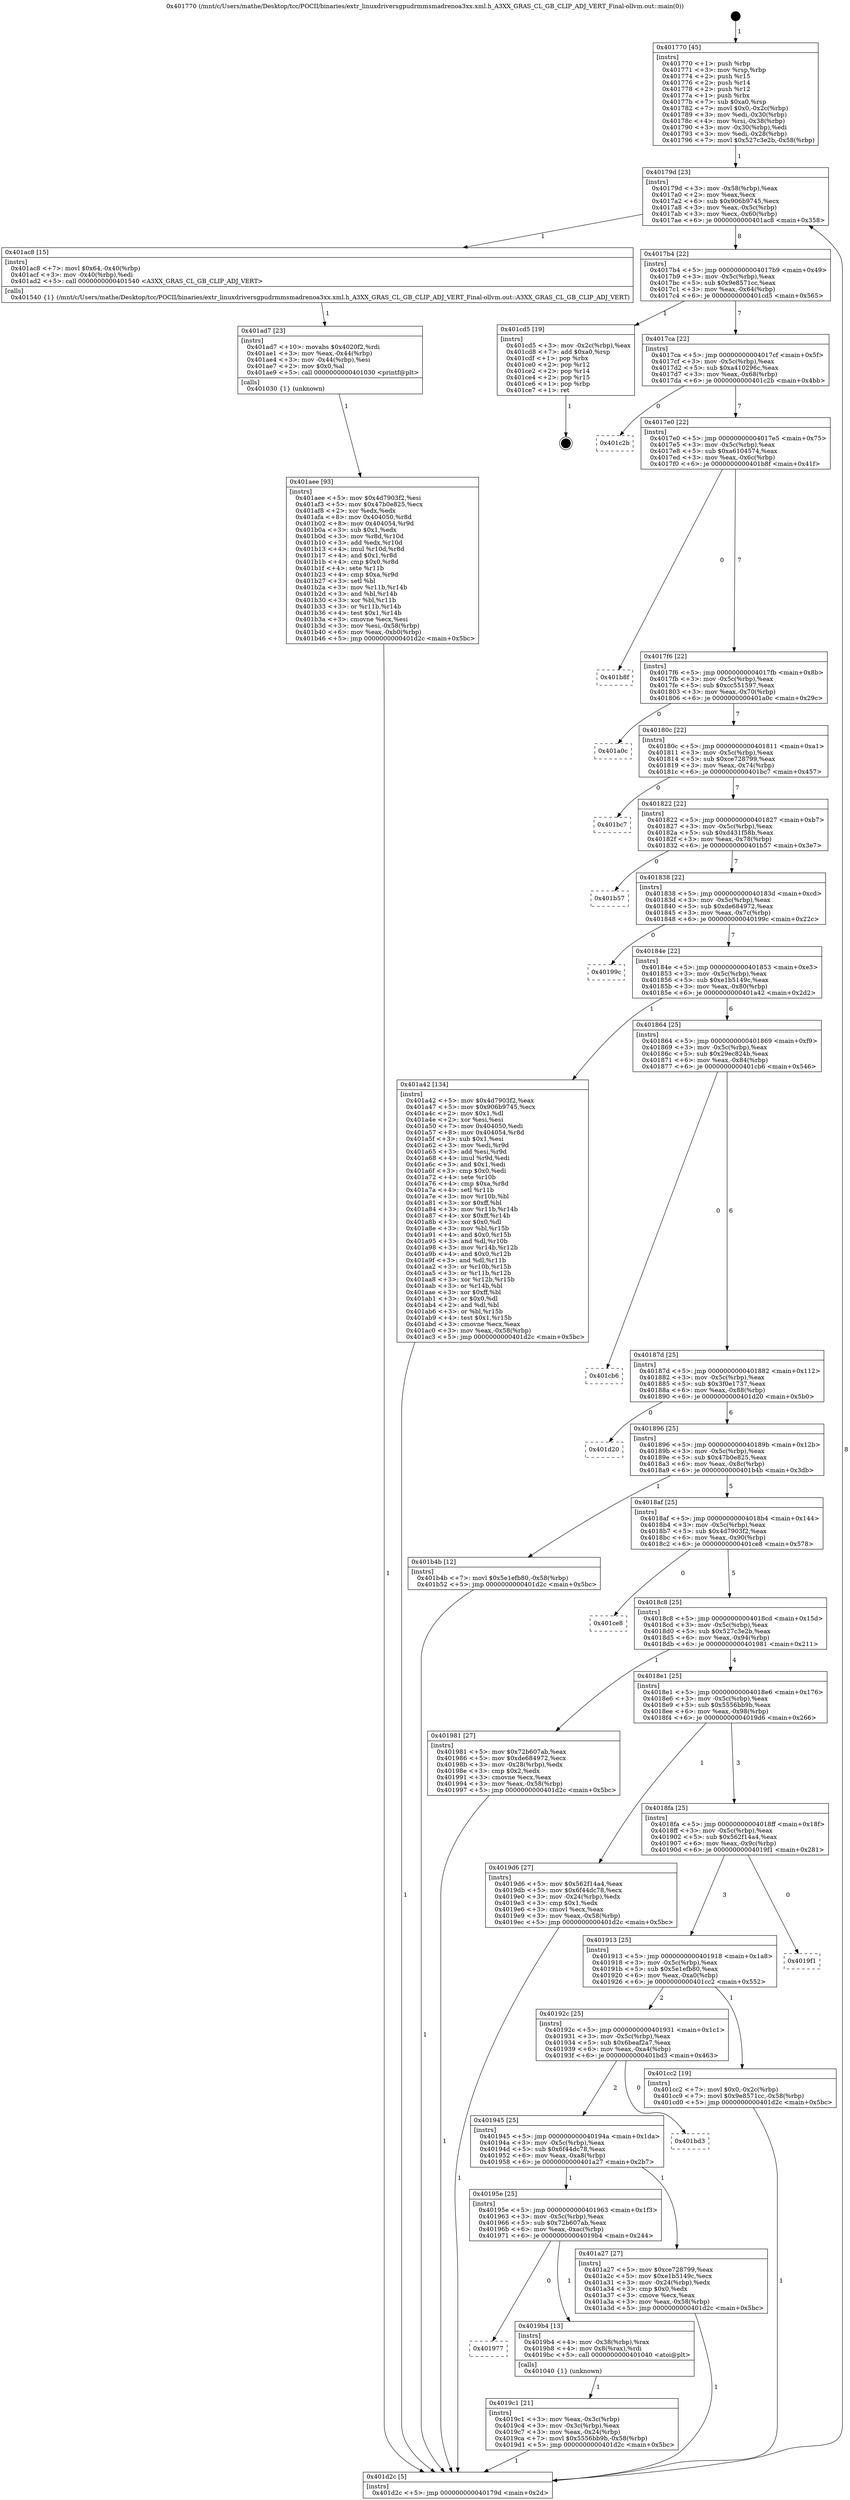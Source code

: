 digraph "0x401770" {
  label = "0x401770 (/mnt/c/Users/mathe/Desktop/tcc/POCII/binaries/extr_linuxdriversgpudrmmsmadrenoa3xx.xml.h_A3XX_GRAS_CL_GB_CLIP_ADJ_VERT_Final-ollvm.out::main(0))"
  labelloc = "t"
  node[shape=record]

  Entry [label="",width=0.3,height=0.3,shape=circle,fillcolor=black,style=filled]
  "0x40179d" [label="{
     0x40179d [23]\l
     | [instrs]\l
     &nbsp;&nbsp;0x40179d \<+3\>: mov -0x58(%rbp),%eax\l
     &nbsp;&nbsp;0x4017a0 \<+2\>: mov %eax,%ecx\l
     &nbsp;&nbsp;0x4017a2 \<+6\>: sub $0x906b9745,%ecx\l
     &nbsp;&nbsp;0x4017a8 \<+3\>: mov %eax,-0x5c(%rbp)\l
     &nbsp;&nbsp;0x4017ab \<+3\>: mov %ecx,-0x60(%rbp)\l
     &nbsp;&nbsp;0x4017ae \<+6\>: je 0000000000401ac8 \<main+0x358\>\l
  }"]
  "0x401ac8" [label="{
     0x401ac8 [15]\l
     | [instrs]\l
     &nbsp;&nbsp;0x401ac8 \<+7\>: movl $0x64,-0x40(%rbp)\l
     &nbsp;&nbsp;0x401acf \<+3\>: mov -0x40(%rbp),%edi\l
     &nbsp;&nbsp;0x401ad2 \<+5\>: call 0000000000401540 \<A3XX_GRAS_CL_GB_CLIP_ADJ_VERT\>\l
     | [calls]\l
     &nbsp;&nbsp;0x401540 \{1\} (/mnt/c/Users/mathe/Desktop/tcc/POCII/binaries/extr_linuxdriversgpudrmmsmadrenoa3xx.xml.h_A3XX_GRAS_CL_GB_CLIP_ADJ_VERT_Final-ollvm.out::A3XX_GRAS_CL_GB_CLIP_ADJ_VERT)\l
  }"]
  "0x4017b4" [label="{
     0x4017b4 [22]\l
     | [instrs]\l
     &nbsp;&nbsp;0x4017b4 \<+5\>: jmp 00000000004017b9 \<main+0x49\>\l
     &nbsp;&nbsp;0x4017b9 \<+3\>: mov -0x5c(%rbp),%eax\l
     &nbsp;&nbsp;0x4017bc \<+5\>: sub $0x9e8571cc,%eax\l
     &nbsp;&nbsp;0x4017c1 \<+3\>: mov %eax,-0x64(%rbp)\l
     &nbsp;&nbsp;0x4017c4 \<+6\>: je 0000000000401cd5 \<main+0x565\>\l
  }"]
  Exit [label="",width=0.3,height=0.3,shape=circle,fillcolor=black,style=filled,peripheries=2]
  "0x401cd5" [label="{
     0x401cd5 [19]\l
     | [instrs]\l
     &nbsp;&nbsp;0x401cd5 \<+3\>: mov -0x2c(%rbp),%eax\l
     &nbsp;&nbsp;0x401cd8 \<+7\>: add $0xa0,%rsp\l
     &nbsp;&nbsp;0x401cdf \<+1\>: pop %rbx\l
     &nbsp;&nbsp;0x401ce0 \<+2\>: pop %r12\l
     &nbsp;&nbsp;0x401ce2 \<+2\>: pop %r14\l
     &nbsp;&nbsp;0x401ce4 \<+2\>: pop %r15\l
     &nbsp;&nbsp;0x401ce6 \<+1\>: pop %rbp\l
     &nbsp;&nbsp;0x401ce7 \<+1\>: ret\l
  }"]
  "0x4017ca" [label="{
     0x4017ca [22]\l
     | [instrs]\l
     &nbsp;&nbsp;0x4017ca \<+5\>: jmp 00000000004017cf \<main+0x5f\>\l
     &nbsp;&nbsp;0x4017cf \<+3\>: mov -0x5c(%rbp),%eax\l
     &nbsp;&nbsp;0x4017d2 \<+5\>: sub $0xa410296c,%eax\l
     &nbsp;&nbsp;0x4017d7 \<+3\>: mov %eax,-0x68(%rbp)\l
     &nbsp;&nbsp;0x4017da \<+6\>: je 0000000000401c2b \<main+0x4bb\>\l
  }"]
  "0x401aee" [label="{
     0x401aee [93]\l
     | [instrs]\l
     &nbsp;&nbsp;0x401aee \<+5\>: mov $0x4d7903f2,%esi\l
     &nbsp;&nbsp;0x401af3 \<+5\>: mov $0x47b0e825,%ecx\l
     &nbsp;&nbsp;0x401af8 \<+2\>: xor %edx,%edx\l
     &nbsp;&nbsp;0x401afa \<+8\>: mov 0x404050,%r8d\l
     &nbsp;&nbsp;0x401b02 \<+8\>: mov 0x404054,%r9d\l
     &nbsp;&nbsp;0x401b0a \<+3\>: sub $0x1,%edx\l
     &nbsp;&nbsp;0x401b0d \<+3\>: mov %r8d,%r10d\l
     &nbsp;&nbsp;0x401b10 \<+3\>: add %edx,%r10d\l
     &nbsp;&nbsp;0x401b13 \<+4\>: imul %r10d,%r8d\l
     &nbsp;&nbsp;0x401b17 \<+4\>: and $0x1,%r8d\l
     &nbsp;&nbsp;0x401b1b \<+4\>: cmp $0x0,%r8d\l
     &nbsp;&nbsp;0x401b1f \<+4\>: sete %r11b\l
     &nbsp;&nbsp;0x401b23 \<+4\>: cmp $0xa,%r9d\l
     &nbsp;&nbsp;0x401b27 \<+3\>: setl %bl\l
     &nbsp;&nbsp;0x401b2a \<+3\>: mov %r11b,%r14b\l
     &nbsp;&nbsp;0x401b2d \<+3\>: and %bl,%r14b\l
     &nbsp;&nbsp;0x401b30 \<+3\>: xor %bl,%r11b\l
     &nbsp;&nbsp;0x401b33 \<+3\>: or %r11b,%r14b\l
     &nbsp;&nbsp;0x401b36 \<+4\>: test $0x1,%r14b\l
     &nbsp;&nbsp;0x401b3a \<+3\>: cmovne %ecx,%esi\l
     &nbsp;&nbsp;0x401b3d \<+3\>: mov %esi,-0x58(%rbp)\l
     &nbsp;&nbsp;0x401b40 \<+6\>: mov %eax,-0xb0(%rbp)\l
     &nbsp;&nbsp;0x401b46 \<+5\>: jmp 0000000000401d2c \<main+0x5bc\>\l
  }"]
  "0x401c2b" [label="{
     0x401c2b\l
  }", style=dashed]
  "0x4017e0" [label="{
     0x4017e0 [22]\l
     | [instrs]\l
     &nbsp;&nbsp;0x4017e0 \<+5\>: jmp 00000000004017e5 \<main+0x75\>\l
     &nbsp;&nbsp;0x4017e5 \<+3\>: mov -0x5c(%rbp),%eax\l
     &nbsp;&nbsp;0x4017e8 \<+5\>: sub $0xa6104574,%eax\l
     &nbsp;&nbsp;0x4017ed \<+3\>: mov %eax,-0x6c(%rbp)\l
     &nbsp;&nbsp;0x4017f0 \<+6\>: je 0000000000401b8f \<main+0x41f\>\l
  }"]
  "0x401ad7" [label="{
     0x401ad7 [23]\l
     | [instrs]\l
     &nbsp;&nbsp;0x401ad7 \<+10\>: movabs $0x4020f2,%rdi\l
     &nbsp;&nbsp;0x401ae1 \<+3\>: mov %eax,-0x44(%rbp)\l
     &nbsp;&nbsp;0x401ae4 \<+3\>: mov -0x44(%rbp),%esi\l
     &nbsp;&nbsp;0x401ae7 \<+2\>: mov $0x0,%al\l
     &nbsp;&nbsp;0x401ae9 \<+5\>: call 0000000000401030 \<printf@plt\>\l
     | [calls]\l
     &nbsp;&nbsp;0x401030 \{1\} (unknown)\l
  }"]
  "0x401b8f" [label="{
     0x401b8f\l
  }", style=dashed]
  "0x4017f6" [label="{
     0x4017f6 [22]\l
     | [instrs]\l
     &nbsp;&nbsp;0x4017f6 \<+5\>: jmp 00000000004017fb \<main+0x8b\>\l
     &nbsp;&nbsp;0x4017fb \<+3\>: mov -0x5c(%rbp),%eax\l
     &nbsp;&nbsp;0x4017fe \<+5\>: sub $0xcc551597,%eax\l
     &nbsp;&nbsp;0x401803 \<+3\>: mov %eax,-0x70(%rbp)\l
     &nbsp;&nbsp;0x401806 \<+6\>: je 0000000000401a0c \<main+0x29c\>\l
  }"]
  "0x4019c1" [label="{
     0x4019c1 [21]\l
     | [instrs]\l
     &nbsp;&nbsp;0x4019c1 \<+3\>: mov %eax,-0x3c(%rbp)\l
     &nbsp;&nbsp;0x4019c4 \<+3\>: mov -0x3c(%rbp),%eax\l
     &nbsp;&nbsp;0x4019c7 \<+3\>: mov %eax,-0x24(%rbp)\l
     &nbsp;&nbsp;0x4019ca \<+7\>: movl $0x5556bb9b,-0x58(%rbp)\l
     &nbsp;&nbsp;0x4019d1 \<+5\>: jmp 0000000000401d2c \<main+0x5bc\>\l
  }"]
  "0x401a0c" [label="{
     0x401a0c\l
  }", style=dashed]
  "0x40180c" [label="{
     0x40180c [22]\l
     | [instrs]\l
     &nbsp;&nbsp;0x40180c \<+5\>: jmp 0000000000401811 \<main+0xa1\>\l
     &nbsp;&nbsp;0x401811 \<+3\>: mov -0x5c(%rbp),%eax\l
     &nbsp;&nbsp;0x401814 \<+5\>: sub $0xce728799,%eax\l
     &nbsp;&nbsp;0x401819 \<+3\>: mov %eax,-0x74(%rbp)\l
     &nbsp;&nbsp;0x40181c \<+6\>: je 0000000000401bc7 \<main+0x457\>\l
  }"]
  "0x401977" [label="{
     0x401977\l
  }", style=dashed]
  "0x401bc7" [label="{
     0x401bc7\l
  }", style=dashed]
  "0x401822" [label="{
     0x401822 [22]\l
     | [instrs]\l
     &nbsp;&nbsp;0x401822 \<+5\>: jmp 0000000000401827 \<main+0xb7\>\l
     &nbsp;&nbsp;0x401827 \<+3\>: mov -0x5c(%rbp),%eax\l
     &nbsp;&nbsp;0x40182a \<+5\>: sub $0xd431f58b,%eax\l
     &nbsp;&nbsp;0x40182f \<+3\>: mov %eax,-0x78(%rbp)\l
     &nbsp;&nbsp;0x401832 \<+6\>: je 0000000000401b57 \<main+0x3e7\>\l
  }"]
  "0x4019b4" [label="{
     0x4019b4 [13]\l
     | [instrs]\l
     &nbsp;&nbsp;0x4019b4 \<+4\>: mov -0x38(%rbp),%rax\l
     &nbsp;&nbsp;0x4019b8 \<+4\>: mov 0x8(%rax),%rdi\l
     &nbsp;&nbsp;0x4019bc \<+5\>: call 0000000000401040 \<atoi@plt\>\l
     | [calls]\l
     &nbsp;&nbsp;0x401040 \{1\} (unknown)\l
  }"]
  "0x401b57" [label="{
     0x401b57\l
  }", style=dashed]
  "0x401838" [label="{
     0x401838 [22]\l
     | [instrs]\l
     &nbsp;&nbsp;0x401838 \<+5\>: jmp 000000000040183d \<main+0xcd\>\l
     &nbsp;&nbsp;0x40183d \<+3\>: mov -0x5c(%rbp),%eax\l
     &nbsp;&nbsp;0x401840 \<+5\>: sub $0xde684972,%eax\l
     &nbsp;&nbsp;0x401845 \<+3\>: mov %eax,-0x7c(%rbp)\l
     &nbsp;&nbsp;0x401848 \<+6\>: je 000000000040199c \<main+0x22c\>\l
  }"]
  "0x40195e" [label="{
     0x40195e [25]\l
     | [instrs]\l
     &nbsp;&nbsp;0x40195e \<+5\>: jmp 0000000000401963 \<main+0x1f3\>\l
     &nbsp;&nbsp;0x401963 \<+3\>: mov -0x5c(%rbp),%eax\l
     &nbsp;&nbsp;0x401966 \<+5\>: sub $0x72b607ab,%eax\l
     &nbsp;&nbsp;0x40196b \<+6\>: mov %eax,-0xac(%rbp)\l
     &nbsp;&nbsp;0x401971 \<+6\>: je 00000000004019b4 \<main+0x244\>\l
  }"]
  "0x40199c" [label="{
     0x40199c\l
  }", style=dashed]
  "0x40184e" [label="{
     0x40184e [22]\l
     | [instrs]\l
     &nbsp;&nbsp;0x40184e \<+5\>: jmp 0000000000401853 \<main+0xe3\>\l
     &nbsp;&nbsp;0x401853 \<+3\>: mov -0x5c(%rbp),%eax\l
     &nbsp;&nbsp;0x401856 \<+5\>: sub $0xe1b5149c,%eax\l
     &nbsp;&nbsp;0x40185b \<+3\>: mov %eax,-0x80(%rbp)\l
     &nbsp;&nbsp;0x40185e \<+6\>: je 0000000000401a42 \<main+0x2d2\>\l
  }"]
  "0x401a27" [label="{
     0x401a27 [27]\l
     | [instrs]\l
     &nbsp;&nbsp;0x401a27 \<+5\>: mov $0xce728799,%eax\l
     &nbsp;&nbsp;0x401a2c \<+5\>: mov $0xe1b5149c,%ecx\l
     &nbsp;&nbsp;0x401a31 \<+3\>: mov -0x24(%rbp),%edx\l
     &nbsp;&nbsp;0x401a34 \<+3\>: cmp $0x0,%edx\l
     &nbsp;&nbsp;0x401a37 \<+3\>: cmove %ecx,%eax\l
     &nbsp;&nbsp;0x401a3a \<+3\>: mov %eax,-0x58(%rbp)\l
     &nbsp;&nbsp;0x401a3d \<+5\>: jmp 0000000000401d2c \<main+0x5bc\>\l
  }"]
  "0x401a42" [label="{
     0x401a42 [134]\l
     | [instrs]\l
     &nbsp;&nbsp;0x401a42 \<+5\>: mov $0x4d7903f2,%eax\l
     &nbsp;&nbsp;0x401a47 \<+5\>: mov $0x906b9745,%ecx\l
     &nbsp;&nbsp;0x401a4c \<+2\>: mov $0x1,%dl\l
     &nbsp;&nbsp;0x401a4e \<+2\>: xor %esi,%esi\l
     &nbsp;&nbsp;0x401a50 \<+7\>: mov 0x404050,%edi\l
     &nbsp;&nbsp;0x401a57 \<+8\>: mov 0x404054,%r8d\l
     &nbsp;&nbsp;0x401a5f \<+3\>: sub $0x1,%esi\l
     &nbsp;&nbsp;0x401a62 \<+3\>: mov %edi,%r9d\l
     &nbsp;&nbsp;0x401a65 \<+3\>: add %esi,%r9d\l
     &nbsp;&nbsp;0x401a68 \<+4\>: imul %r9d,%edi\l
     &nbsp;&nbsp;0x401a6c \<+3\>: and $0x1,%edi\l
     &nbsp;&nbsp;0x401a6f \<+3\>: cmp $0x0,%edi\l
     &nbsp;&nbsp;0x401a72 \<+4\>: sete %r10b\l
     &nbsp;&nbsp;0x401a76 \<+4\>: cmp $0xa,%r8d\l
     &nbsp;&nbsp;0x401a7a \<+4\>: setl %r11b\l
     &nbsp;&nbsp;0x401a7e \<+3\>: mov %r10b,%bl\l
     &nbsp;&nbsp;0x401a81 \<+3\>: xor $0xff,%bl\l
     &nbsp;&nbsp;0x401a84 \<+3\>: mov %r11b,%r14b\l
     &nbsp;&nbsp;0x401a87 \<+4\>: xor $0xff,%r14b\l
     &nbsp;&nbsp;0x401a8b \<+3\>: xor $0x0,%dl\l
     &nbsp;&nbsp;0x401a8e \<+3\>: mov %bl,%r15b\l
     &nbsp;&nbsp;0x401a91 \<+4\>: and $0x0,%r15b\l
     &nbsp;&nbsp;0x401a95 \<+3\>: and %dl,%r10b\l
     &nbsp;&nbsp;0x401a98 \<+3\>: mov %r14b,%r12b\l
     &nbsp;&nbsp;0x401a9b \<+4\>: and $0x0,%r12b\l
     &nbsp;&nbsp;0x401a9f \<+3\>: and %dl,%r11b\l
     &nbsp;&nbsp;0x401aa2 \<+3\>: or %r10b,%r15b\l
     &nbsp;&nbsp;0x401aa5 \<+3\>: or %r11b,%r12b\l
     &nbsp;&nbsp;0x401aa8 \<+3\>: xor %r12b,%r15b\l
     &nbsp;&nbsp;0x401aab \<+3\>: or %r14b,%bl\l
     &nbsp;&nbsp;0x401aae \<+3\>: xor $0xff,%bl\l
     &nbsp;&nbsp;0x401ab1 \<+3\>: or $0x0,%dl\l
     &nbsp;&nbsp;0x401ab4 \<+2\>: and %dl,%bl\l
     &nbsp;&nbsp;0x401ab6 \<+3\>: or %bl,%r15b\l
     &nbsp;&nbsp;0x401ab9 \<+4\>: test $0x1,%r15b\l
     &nbsp;&nbsp;0x401abd \<+3\>: cmovne %ecx,%eax\l
     &nbsp;&nbsp;0x401ac0 \<+3\>: mov %eax,-0x58(%rbp)\l
     &nbsp;&nbsp;0x401ac3 \<+5\>: jmp 0000000000401d2c \<main+0x5bc\>\l
  }"]
  "0x401864" [label="{
     0x401864 [25]\l
     | [instrs]\l
     &nbsp;&nbsp;0x401864 \<+5\>: jmp 0000000000401869 \<main+0xf9\>\l
     &nbsp;&nbsp;0x401869 \<+3\>: mov -0x5c(%rbp),%eax\l
     &nbsp;&nbsp;0x40186c \<+5\>: sub $0x29ec824b,%eax\l
     &nbsp;&nbsp;0x401871 \<+6\>: mov %eax,-0x84(%rbp)\l
     &nbsp;&nbsp;0x401877 \<+6\>: je 0000000000401cb6 \<main+0x546\>\l
  }"]
  "0x401945" [label="{
     0x401945 [25]\l
     | [instrs]\l
     &nbsp;&nbsp;0x401945 \<+5\>: jmp 000000000040194a \<main+0x1da\>\l
     &nbsp;&nbsp;0x40194a \<+3\>: mov -0x5c(%rbp),%eax\l
     &nbsp;&nbsp;0x40194d \<+5\>: sub $0x6f44dc78,%eax\l
     &nbsp;&nbsp;0x401952 \<+6\>: mov %eax,-0xa8(%rbp)\l
     &nbsp;&nbsp;0x401958 \<+6\>: je 0000000000401a27 \<main+0x2b7\>\l
  }"]
  "0x401cb6" [label="{
     0x401cb6\l
  }", style=dashed]
  "0x40187d" [label="{
     0x40187d [25]\l
     | [instrs]\l
     &nbsp;&nbsp;0x40187d \<+5\>: jmp 0000000000401882 \<main+0x112\>\l
     &nbsp;&nbsp;0x401882 \<+3\>: mov -0x5c(%rbp),%eax\l
     &nbsp;&nbsp;0x401885 \<+5\>: sub $0x3f0e1737,%eax\l
     &nbsp;&nbsp;0x40188a \<+6\>: mov %eax,-0x88(%rbp)\l
     &nbsp;&nbsp;0x401890 \<+6\>: je 0000000000401d20 \<main+0x5b0\>\l
  }"]
  "0x401bd3" [label="{
     0x401bd3\l
  }", style=dashed]
  "0x401d20" [label="{
     0x401d20\l
  }", style=dashed]
  "0x401896" [label="{
     0x401896 [25]\l
     | [instrs]\l
     &nbsp;&nbsp;0x401896 \<+5\>: jmp 000000000040189b \<main+0x12b\>\l
     &nbsp;&nbsp;0x40189b \<+3\>: mov -0x5c(%rbp),%eax\l
     &nbsp;&nbsp;0x40189e \<+5\>: sub $0x47b0e825,%eax\l
     &nbsp;&nbsp;0x4018a3 \<+6\>: mov %eax,-0x8c(%rbp)\l
     &nbsp;&nbsp;0x4018a9 \<+6\>: je 0000000000401b4b \<main+0x3db\>\l
  }"]
  "0x40192c" [label="{
     0x40192c [25]\l
     | [instrs]\l
     &nbsp;&nbsp;0x40192c \<+5\>: jmp 0000000000401931 \<main+0x1c1\>\l
     &nbsp;&nbsp;0x401931 \<+3\>: mov -0x5c(%rbp),%eax\l
     &nbsp;&nbsp;0x401934 \<+5\>: sub $0x6beaf2a7,%eax\l
     &nbsp;&nbsp;0x401939 \<+6\>: mov %eax,-0xa4(%rbp)\l
     &nbsp;&nbsp;0x40193f \<+6\>: je 0000000000401bd3 \<main+0x463\>\l
  }"]
  "0x401b4b" [label="{
     0x401b4b [12]\l
     | [instrs]\l
     &nbsp;&nbsp;0x401b4b \<+7\>: movl $0x5e1efb80,-0x58(%rbp)\l
     &nbsp;&nbsp;0x401b52 \<+5\>: jmp 0000000000401d2c \<main+0x5bc\>\l
  }"]
  "0x4018af" [label="{
     0x4018af [25]\l
     | [instrs]\l
     &nbsp;&nbsp;0x4018af \<+5\>: jmp 00000000004018b4 \<main+0x144\>\l
     &nbsp;&nbsp;0x4018b4 \<+3\>: mov -0x5c(%rbp),%eax\l
     &nbsp;&nbsp;0x4018b7 \<+5\>: sub $0x4d7903f2,%eax\l
     &nbsp;&nbsp;0x4018bc \<+6\>: mov %eax,-0x90(%rbp)\l
     &nbsp;&nbsp;0x4018c2 \<+6\>: je 0000000000401ce8 \<main+0x578\>\l
  }"]
  "0x401cc2" [label="{
     0x401cc2 [19]\l
     | [instrs]\l
     &nbsp;&nbsp;0x401cc2 \<+7\>: movl $0x0,-0x2c(%rbp)\l
     &nbsp;&nbsp;0x401cc9 \<+7\>: movl $0x9e8571cc,-0x58(%rbp)\l
     &nbsp;&nbsp;0x401cd0 \<+5\>: jmp 0000000000401d2c \<main+0x5bc\>\l
  }"]
  "0x401ce8" [label="{
     0x401ce8\l
  }", style=dashed]
  "0x4018c8" [label="{
     0x4018c8 [25]\l
     | [instrs]\l
     &nbsp;&nbsp;0x4018c8 \<+5\>: jmp 00000000004018cd \<main+0x15d\>\l
     &nbsp;&nbsp;0x4018cd \<+3\>: mov -0x5c(%rbp),%eax\l
     &nbsp;&nbsp;0x4018d0 \<+5\>: sub $0x527c3e2b,%eax\l
     &nbsp;&nbsp;0x4018d5 \<+6\>: mov %eax,-0x94(%rbp)\l
     &nbsp;&nbsp;0x4018db \<+6\>: je 0000000000401981 \<main+0x211\>\l
  }"]
  "0x401913" [label="{
     0x401913 [25]\l
     | [instrs]\l
     &nbsp;&nbsp;0x401913 \<+5\>: jmp 0000000000401918 \<main+0x1a8\>\l
     &nbsp;&nbsp;0x401918 \<+3\>: mov -0x5c(%rbp),%eax\l
     &nbsp;&nbsp;0x40191b \<+5\>: sub $0x5e1efb80,%eax\l
     &nbsp;&nbsp;0x401920 \<+6\>: mov %eax,-0xa0(%rbp)\l
     &nbsp;&nbsp;0x401926 \<+6\>: je 0000000000401cc2 \<main+0x552\>\l
  }"]
  "0x401981" [label="{
     0x401981 [27]\l
     | [instrs]\l
     &nbsp;&nbsp;0x401981 \<+5\>: mov $0x72b607ab,%eax\l
     &nbsp;&nbsp;0x401986 \<+5\>: mov $0xde684972,%ecx\l
     &nbsp;&nbsp;0x40198b \<+3\>: mov -0x28(%rbp),%edx\l
     &nbsp;&nbsp;0x40198e \<+3\>: cmp $0x2,%edx\l
     &nbsp;&nbsp;0x401991 \<+3\>: cmovne %ecx,%eax\l
     &nbsp;&nbsp;0x401994 \<+3\>: mov %eax,-0x58(%rbp)\l
     &nbsp;&nbsp;0x401997 \<+5\>: jmp 0000000000401d2c \<main+0x5bc\>\l
  }"]
  "0x4018e1" [label="{
     0x4018e1 [25]\l
     | [instrs]\l
     &nbsp;&nbsp;0x4018e1 \<+5\>: jmp 00000000004018e6 \<main+0x176\>\l
     &nbsp;&nbsp;0x4018e6 \<+3\>: mov -0x5c(%rbp),%eax\l
     &nbsp;&nbsp;0x4018e9 \<+5\>: sub $0x5556bb9b,%eax\l
     &nbsp;&nbsp;0x4018ee \<+6\>: mov %eax,-0x98(%rbp)\l
     &nbsp;&nbsp;0x4018f4 \<+6\>: je 00000000004019d6 \<main+0x266\>\l
  }"]
  "0x401d2c" [label="{
     0x401d2c [5]\l
     | [instrs]\l
     &nbsp;&nbsp;0x401d2c \<+5\>: jmp 000000000040179d \<main+0x2d\>\l
  }"]
  "0x401770" [label="{
     0x401770 [45]\l
     | [instrs]\l
     &nbsp;&nbsp;0x401770 \<+1\>: push %rbp\l
     &nbsp;&nbsp;0x401771 \<+3\>: mov %rsp,%rbp\l
     &nbsp;&nbsp;0x401774 \<+2\>: push %r15\l
     &nbsp;&nbsp;0x401776 \<+2\>: push %r14\l
     &nbsp;&nbsp;0x401778 \<+2\>: push %r12\l
     &nbsp;&nbsp;0x40177a \<+1\>: push %rbx\l
     &nbsp;&nbsp;0x40177b \<+7\>: sub $0xa0,%rsp\l
     &nbsp;&nbsp;0x401782 \<+7\>: movl $0x0,-0x2c(%rbp)\l
     &nbsp;&nbsp;0x401789 \<+3\>: mov %edi,-0x30(%rbp)\l
     &nbsp;&nbsp;0x40178c \<+4\>: mov %rsi,-0x38(%rbp)\l
     &nbsp;&nbsp;0x401790 \<+3\>: mov -0x30(%rbp),%edi\l
     &nbsp;&nbsp;0x401793 \<+3\>: mov %edi,-0x28(%rbp)\l
     &nbsp;&nbsp;0x401796 \<+7\>: movl $0x527c3e2b,-0x58(%rbp)\l
  }"]
  "0x4019f1" [label="{
     0x4019f1\l
  }", style=dashed]
  "0x4019d6" [label="{
     0x4019d6 [27]\l
     | [instrs]\l
     &nbsp;&nbsp;0x4019d6 \<+5\>: mov $0x562f14a4,%eax\l
     &nbsp;&nbsp;0x4019db \<+5\>: mov $0x6f44dc78,%ecx\l
     &nbsp;&nbsp;0x4019e0 \<+3\>: mov -0x24(%rbp),%edx\l
     &nbsp;&nbsp;0x4019e3 \<+3\>: cmp $0x1,%edx\l
     &nbsp;&nbsp;0x4019e6 \<+3\>: cmovl %ecx,%eax\l
     &nbsp;&nbsp;0x4019e9 \<+3\>: mov %eax,-0x58(%rbp)\l
     &nbsp;&nbsp;0x4019ec \<+5\>: jmp 0000000000401d2c \<main+0x5bc\>\l
  }"]
  "0x4018fa" [label="{
     0x4018fa [25]\l
     | [instrs]\l
     &nbsp;&nbsp;0x4018fa \<+5\>: jmp 00000000004018ff \<main+0x18f\>\l
     &nbsp;&nbsp;0x4018ff \<+3\>: mov -0x5c(%rbp),%eax\l
     &nbsp;&nbsp;0x401902 \<+5\>: sub $0x562f14a4,%eax\l
     &nbsp;&nbsp;0x401907 \<+6\>: mov %eax,-0x9c(%rbp)\l
     &nbsp;&nbsp;0x40190d \<+6\>: je 00000000004019f1 \<main+0x281\>\l
  }"]
  Entry -> "0x401770" [label=" 1"]
  "0x40179d" -> "0x401ac8" [label=" 1"]
  "0x40179d" -> "0x4017b4" [label=" 8"]
  "0x401cd5" -> Exit [label=" 1"]
  "0x4017b4" -> "0x401cd5" [label=" 1"]
  "0x4017b4" -> "0x4017ca" [label=" 7"]
  "0x401cc2" -> "0x401d2c" [label=" 1"]
  "0x4017ca" -> "0x401c2b" [label=" 0"]
  "0x4017ca" -> "0x4017e0" [label=" 7"]
  "0x401b4b" -> "0x401d2c" [label=" 1"]
  "0x4017e0" -> "0x401b8f" [label=" 0"]
  "0x4017e0" -> "0x4017f6" [label=" 7"]
  "0x401aee" -> "0x401d2c" [label=" 1"]
  "0x4017f6" -> "0x401a0c" [label=" 0"]
  "0x4017f6" -> "0x40180c" [label=" 7"]
  "0x401ad7" -> "0x401aee" [label=" 1"]
  "0x40180c" -> "0x401bc7" [label=" 0"]
  "0x40180c" -> "0x401822" [label=" 7"]
  "0x401ac8" -> "0x401ad7" [label=" 1"]
  "0x401822" -> "0x401b57" [label=" 0"]
  "0x401822" -> "0x401838" [label=" 7"]
  "0x401a42" -> "0x401d2c" [label=" 1"]
  "0x401838" -> "0x40199c" [label=" 0"]
  "0x401838" -> "0x40184e" [label=" 7"]
  "0x4019d6" -> "0x401d2c" [label=" 1"]
  "0x40184e" -> "0x401a42" [label=" 1"]
  "0x40184e" -> "0x401864" [label=" 6"]
  "0x4019c1" -> "0x401d2c" [label=" 1"]
  "0x401864" -> "0x401cb6" [label=" 0"]
  "0x401864" -> "0x40187d" [label=" 6"]
  "0x40195e" -> "0x401977" [label=" 0"]
  "0x40187d" -> "0x401d20" [label=" 0"]
  "0x40187d" -> "0x401896" [label=" 6"]
  "0x40195e" -> "0x4019b4" [label=" 1"]
  "0x401896" -> "0x401b4b" [label=" 1"]
  "0x401896" -> "0x4018af" [label=" 5"]
  "0x401945" -> "0x40195e" [label=" 1"]
  "0x4018af" -> "0x401ce8" [label=" 0"]
  "0x4018af" -> "0x4018c8" [label=" 5"]
  "0x401945" -> "0x401a27" [label=" 1"]
  "0x4018c8" -> "0x401981" [label=" 1"]
  "0x4018c8" -> "0x4018e1" [label=" 4"]
  "0x401981" -> "0x401d2c" [label=" 1"]
  "0x401770" -> "0x40179d" [label=" 1"]
  "0x401d2c" -> "0x40179d" [label=" 8"]
  "0x40192c" -> "0x401945" [label=" 2"]
  "0x4018e1" -> "0x4019d6" [label=" 1"]
  "0x4018e1" -> "0x4018fa" [label=" 3"]
  "0x40192c" -> "0x401bd3" [label=" 0"]
  "0x4018fa" -> "0x4019f1" [label=" 0"]
  "0x4018fa" -> "0x401913" [label=" 3"]
  "0x4019b4" -> "0x4019c1" [label=" 1"]
  "0x401913" -> "0x401cc2" [label=" 1"]
  "0x401913" -> "0x40192c" [label=" 2"]
  "0x401a27" -> "0x401d2c" [label=" 1"]
}
